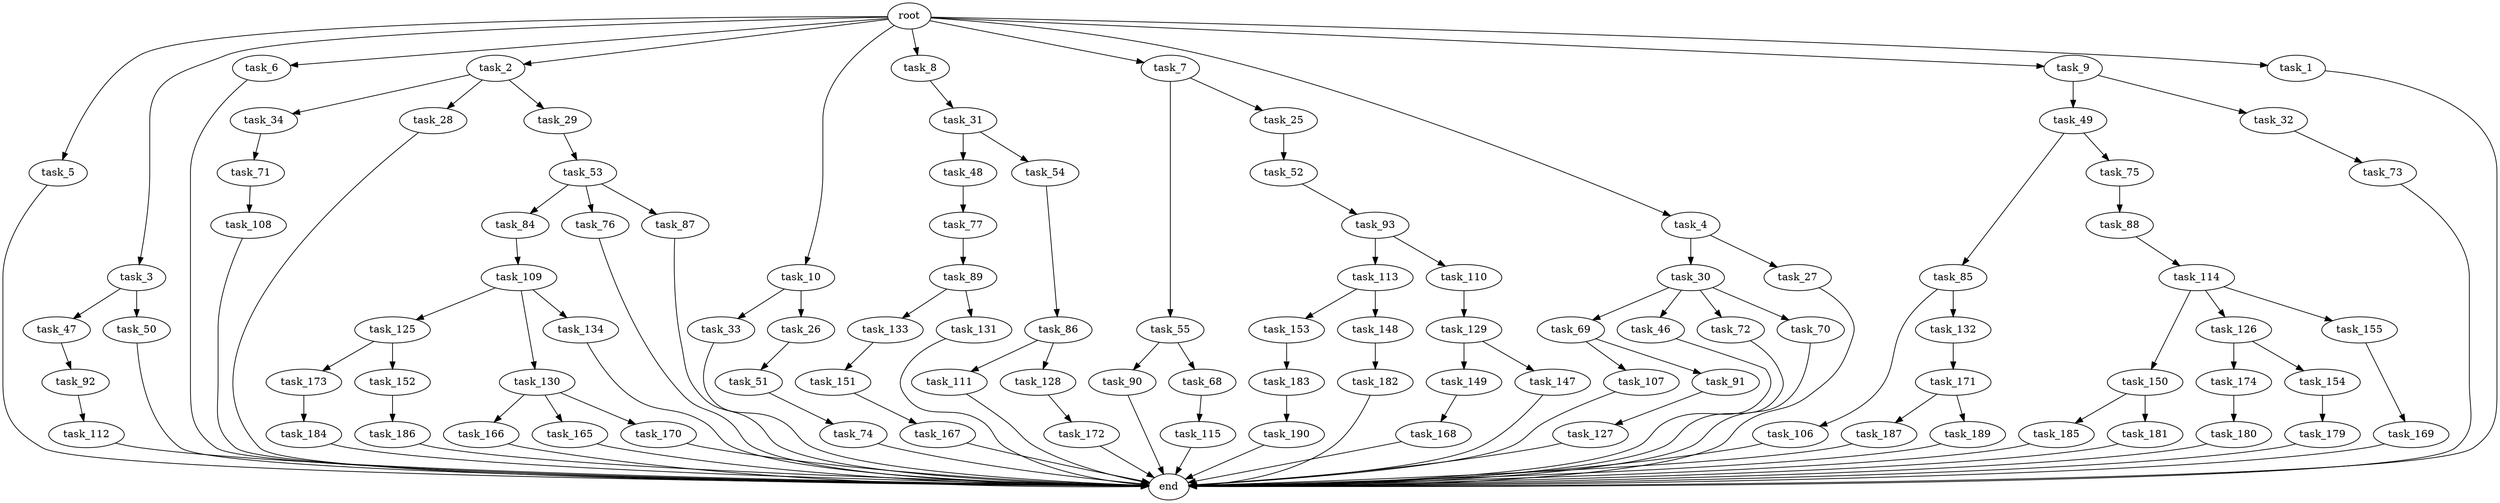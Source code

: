 digraph G {
  task_173 [size="54975581388.800003"];
  task_73 [size="13743895347.200001"];
  task_92 [size="21474836480.000000"];
  task_55 [size="30923764531.200001"];
  task_151 [size="13743895347.200001"];
  task_89 [size="85899345920.000000"];
  task_5 [size="102.400000"];
  task_153 [size="3435973836.800000"];
  task_47 [size="42090679500.800003"];
  task_3 [size="102.400000"];
  task_6 [size="102.400000"];
  task_171 [size="54975581388.800003"];
  task_113 [size="3435973836.800000"];
  task_30 [size="3435973836.800000"];
  task_2 [size="102.400000"];
  task_10 [size="102.400000"];
  task_8 [size="102.400000"];
  task_150 [size="42090679500.800003"];
  task_125 [size="42090679500.800003"];
  task_166 [size="7730941132.800000"];
  task_69 [size="7730941132.800000"];
  task_53 [size="7730941132.800000"];
  task_84 [size="21474836480.000000"];
  task_49 [size="85899345920.000000"];
  task_184 [size="7730941132.800000"];
  task_187 [size="85899345920.000000"];
  task_93 [size="30923764531.200001"];
  task_86 [size="13743895347.200001"];
  task_168 [size="42090679500.800003"];
  task_7 [size="102.400000"];
  task_34 [size="42090679500.800003"];
  task_33 [size="85899345920.000000"];
  task_167 [size="69578470195.199997"];
  task_189 [size="85899345920.000000"];
  task_169 [size="42090679500.800003"];
  task_71 [size="54975581388.800003"];
  task_183 [size="54975581388.800003"];
  task_50 [size="42090679500.800003"];
  task_48 [size="42090679500.800003"];
  task_4 [size="102.400000"];
  task_185 [size="3435973836.800000"];
  task_181 [size="3435973836.800000"];
  task_174 [size="7730941132.800000"];
  task_172 [size="21474836480.000000"];
  task_109 [size="21474836480.000000"];
  task_149 [size="42090679500.800003"];
  task_133 [size="42090679500.800003"];
  task_74 [size="21474836480.000000"];
  task_131 [size="42090679500.800003"];
  task_147 [size="42090679500.800003"];
  task_130 [size="42090679500.800003"];
  task_110 [size="3435973836.800000"];
  task_9 [size="102.400000"];
  task_46 [size="7730941132.800000"];
  task_85 [size="42090679500.800003"];
  task_76 [size="21474836480.000000"];
  task_186 [size="3435973836.800000"];
  task_107 [size="13743895347.200001"];
  task_25 [size="30923764531.200001"];
  task_126 [size="42090679500.800003"];
  task_27 [size="3435973836.800000"];
  task_179 [size="3435973836.800000"];
  end [size="0.000000"];
  task_51 [size="54975581388.800003"];
  root [size="0.000000"];
  task_106 [size="13743895347.200001"];
  task_32 [size="85899345920.000000"];
  task_152 [size="54975581388.800003"];
  task_134 [size="42090679500.800003"];
  task_72 [size="7730941132.800000"];
  task_180 [size="42090679500.800003"];
  task_129 [size="69578470195.199997"];
  task_115 [size="54975581388.800003"];
  task_88 [size="13743895347.200001"];
  task_28 [size="42090679500.800003"];
  task_154 [size="7730941132.800000"];
  task_190 [size="42090679500.800003"];
  task_54 [size="42090679500.800003"];
  task_75 [size="42090679500.800003"];
  task_87 [size="21474836480.000000"];
  task_29 [size="42090679500.800003"];
  task_31 [size="69578470195.199997"];
  task_112 [size="30923764531.200001"];
  task_165 [size="7730941132.800000"];
  task_127 [size="13743895347.200001"];
  task_52 [size="13743895347.200001"];
  task_91 [size="13743895347.200001"];
  task_111 [size="30923764531.200001"];
  task_26 [size="85899345920.000000"];
  task_132 [size="13743895347.200001"];
  task_155 [size="42090679500.800003"];
  task_114 [size="42090679500.800003"];
  task_90 [size="30923764531.200001"];
  task_128 [size="30923764531.200001"];
  task_148 [size="3435973836.800000"];
  task_1 [size="102.400000"];
  task_108 [size="7730941132.800000"];
  task_77 [size="7730941132.800000"];
  task_68 [size="30923764531.200001"];
  task_182 [size="13743895347.200001"];
  task_70 [size="7730941132.800000"];
  task_170 [size="7730941132.800000"];

  task_173 -> task_184 [size="75497472.000000"];
  task_73 -> end [size="1.000000"];
  task_92 -> task_112 [size="301989888.000000"];
  task_55 -> task_90 [size="301989888.000000"];
  task_55 -> task_68 [size="301989888.000000"];
  task_151 -> task_167 [size="679477248.000000"];
  task_89 -> task_131 [size="411041792.000000"];
  task_89 -> task_133 [size="411041792.000000"];
  task_5 -> end [size="1.000000"];
  task_153 -> task_183 [size="536870912.000000"];
  task_47 -> task_92 [size="209715200.000000"];
  task_3 -> task_47 [size="411041792.000000"];
  task_3 -> task_50 [size="411041792.000000"];
  task_6 -> end [size="1.000000"];
  task_171 -> task_187 [size="838860800.000000"];
  task_171 -> task_189 [size="838860800.000000"];
  task_113 -> task_148 [size="33554432.000000"];
  task_113 -> task_153 [size="33554432.000000"];
  task_30 -> task_70 [size="75497472.000000"];
  task_30 -> task_72 [size="75497472.000000"];
  task_30 -> task_46 [size="75497472.000000"];
  task_30 -> task_69 [size="75497472.000000"];
  task_2 -> task_28 [size="411041792.000000"];
  task_2 -> task_34 [size="411041792.000000"];
  task_2 -> task_29 [size="411041792.000000"];
  task_10 -> task_26 [size="838860800.000000"];
  task_10 -> task_33 [size="838860800.000000"];
  task_8 -> task_31 [size="679477248.000000"];
  task_150 -> task_181 [size="33554432.000000"];
  task_150 -> task_185 [size="33554432.000000"];
  task_125 -> task_173 [size="536870912.000000"];
  task_125 -> task_152 [size="536870912.000000"];
  task_166 -> end [size="1.000000"];
  task_69 -> task_91 [size="134217728.000000"];
  task_69 -> task_107 [size="134217728.000000"];
  task_53 -> task_84 [size="209715200.000000"];
  task_53 -> task_87 [size="209715200.000000"];
  task_53 -> task_76 [size="209715200.000000"];
  task_84 -> task_109 [size="209715200.000000"];
  task_49 -> task_75 [size="411041792.000000"];
  task_49 -> task_85 [size="411041792.000000"];
  task_184 -> end [size="1.000000"];
  task_187 -> end [size="1.000000"];
  task_93 -> task_113 [size="33554432.000000"];
  task_93 -> task_110 [size="33554432.000000"];
  task_86 -> task_111 [size="301989888.000000"];
  task_86 -> task_128 [size="301989888.000000"];
  task_168 -> end [size="1.000000"];
  task_7 -> task_25 [size="301989888.000000"];
  task_7 -> task_55 [size="301989888.000000"];
  task_34 -> task_71 [size="536870912.000000"];
  task_33 -> end [size="1.000000"];
  task_167 -> end [size="1.000000"];
  task_189 -> end [size="1.000000"];
  task_169 -> end [size="1.000000"];
  task_71 -> task_108 [size="75497472.000000"];
  task_183 -> task_190 [size="411041792.000000"];
  task_50 -> end [size="1.000000"];
  task_48 -> task_77 [size="75497472.000000"];
  task_4 -> task_30 [size="33554432.000000"];
  task_4 -> task_27 [size="33554432.000000"];
  task_185 -> end [size="1.000000"];
  task_181 -> end [size="1.000000"];
  task_174 -> task_180 [size="411041792.000000"];
  task_172 -> end [size="1.000000"];
  task_109 -> task_125 [size="411041792.000000"];
  task_109 -> task_130 [size="411041792.000000"];
  task_109 -> task_134 [size="411041792.000000"];
  task_149 -> task_168 [size="411041792.000000"];
  task_133 -> task_151 [size="134217728.000000"];
  task_74 -> end [size="1.000000"];
  task_131 -> end [size="1.000000"];
  task_147 -> end [size="1.000000"];
  task_130 -> task_165 [size="75497472.000000"];
  task_130 -> task_170 [size="75497472.000000"];
  task_130 -> task_166 [size="75497472.000000"];
  task_110 -> task_129 [size="679477248.000000"];
  task_9 -> task_49 [size="838860800.000000"];
  task_9 -> task_32 [size="838860800.000000"];
  task_46 -> end [size="1.000000"];
  task_85 -> task_106 [size="134217728.000000"];
  task_85 -> task_132 [size="134217728.000000"];
  task_76 -> end [size="1.000000"];
  task_186 -> end [size="1.000000"];
  task_107 -> end [size="1.000000"];
  task_25 -> task_52 [size="134217728.000000"];
  task_126 -> task_174 [size="75497472.000000"];
  task_126 -> task_154 [size="75497472.000000"];
  task_27 -> end [size="1.000000"];
  task_179 -> end [size="1.000000"];
  task_51 -> task_74 [size="209715200.000000"];
  root -> task_8 [size="1.000000"];
  root -> task_9 [size="1.000000"];
  root -> task_3 [size="1.000000"];
  root -> task_7 [size="1.000000"];
  root -> task_6 [size="1.000000"];
  root -> task_1 [size="1.000000"];
  root -> task_10 [size="1.000000"];
  root -> task_5 [size="1.000000"];
  root -> task_2 [size="1.000000"];
  root -> task_4 [size="1.000000"];
  task_106 -> end [size="1.000000"];
  task_32 -> task_73 [size="134217728.000000"];
  task_152 -> task_186 [size="33554432.000000"];
  task_134 -> end [size="1.000000"];
  task_72 -> end [size="1.000000"];
  task_180 -> end [size="1.000000"];
  task_129 -> task_147 [size="411041792.000000"];
  task_129 -> task_149 [size="411041792.000000"];
  task_115 -> end [size="1.000000"];
  task_88 -> task_114 [size="411041792.000000"];
  task_28 -> end [size="1.000000"];
  task_154 -> task_179 [size="33554432.000000"];
  task_190 -> end [size="1.000000"];
  task_54 -> task_86 [size="134217728.000000"];
  task_75 -> task_88 [size="134217728.000000"];
  task_87 -> end [size="1.000000"];
  task_29 -> task_53 [size="75497472.000000"];
  task_31 -> task_48 [size="411041792.000000"];
  task_31 -> task_54 [size="411041792.000000"];
  task_112 -> end [size="1.000000"];
  task_165 -> end [size="1.000000"];
  task_127 -> end [size="1.000000"];
  task_52 -> task_93 [size="301989888.000000"];
  task_91 -> task_127 [size="134217728.000000"];
  task_111 -> end [size="1.000000"];
  task_26 -> task_51 [size="536870912.000000"];
  task_132 -> task_171 [size="536870912.000000"];
  task_155 -> task_169 [size="411041792.000000"];
  task_114 -> task_126 [size="411041792.000000"];
  task_114 -> task_150 [size="411041792.000000"];
  task_114 -> task_155 [size="411041792.000000"];
  task_90 -> end [size="1.000000"];
  task_128 -> task_172 [size="209715200.000000"];
  task_148 -> task_182 [size="134217728.000000"];
  task_1 -> end [size="1.000000"];
  task_108 -> end [size="1.000000"];
  task_77 -> task_89 [size="838860800.000000"];
  task_68 -> task_115 [size="536870912.000000"];
  task_182 -> end [size="1.000000"];
  task_70 -> end [size="1.000000"];
  task_170 -> end [size="1.000000"];
}
